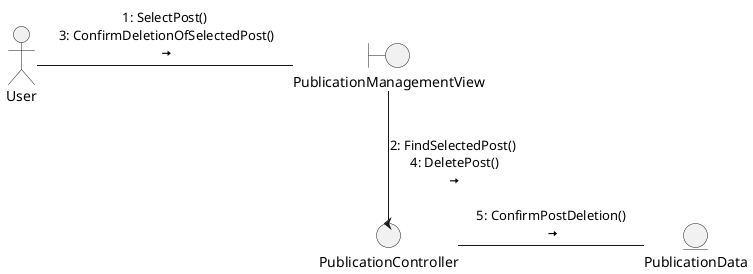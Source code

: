 @startuml DiagramaDeColabEliminarPublicaion

actor User

boundary PublicationManagementView

control PublicationController

entity PublicationData

User - PublicationManagementView : 1: SelectPost()\n 3: ConfirmDeletionOfSelectedPost()\n <&arrow-right>

PublicationManagementView -- PublicationController : 2: FindSelectedPost()\n 4: DeletePost()\n <&arrow-right>

PublicationController - PublicationData : 5: ConfirmPostDeletion()\n <&arrow-right>

@enduml

